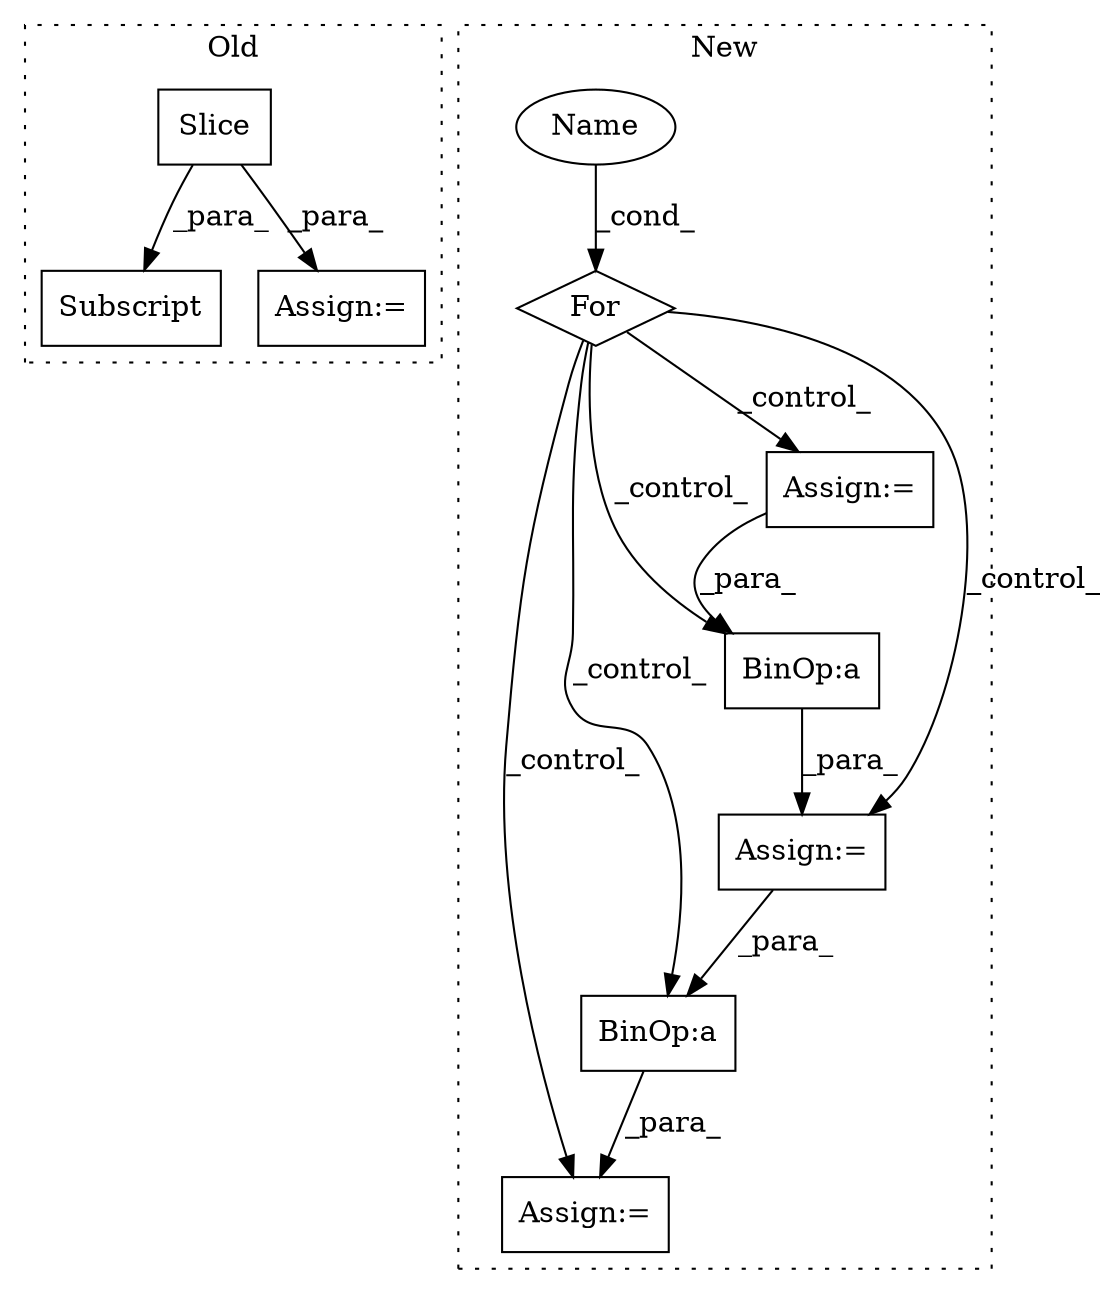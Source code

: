 digraph G {
subgraph cluster0 {
1 [label="Slice" a="80" s="9569" l="1" shape="box"];
3 [label="Subscript" a="63" s="9548,0" l="33,0" shape="box"];
6 [label="Assign:=" a="68" s="9536" l="4" shape="box"];
label = "Old";
style="dotted";
}
subgraph cluster1 {
2 [label="For" a="107" s="5780,5811" l="4,14" shape="diamond"];
4 [label="Assign:=" a="68" s="6384" l="3" shape="box"];
5 [label="Name" a="87" s="5784" l="1" shape="ellipse"];
7 [label="BinOp:a" a="82" s="5902" l="3" shape="box"];
8 [label="Assign:=" a="68" s="6329" l="3" shape="box"];
9 [label="Assign:=" a="68" s="5838" l="3" shape="box"];
10 [label="BinOp:a" a="82" s="6393" l="3" shape="box"];
label = "New";
style="dotted";
}
1 -> 3 [label="_para_"];
1 -> 6 [label="_para_"];
2 -> 4 [label="_control_"];
2 -> 10 [label="_control_"];
2 -> 7 [label="_control_"];
2 -> 8 [label="_control_"];
2 -> 9 [label="_control_"];
5 -> 2 [label="_cond_"];
7 -> 8 [label="_para_"];
8 -> 10 [label="_para_"];
9 -> 7 [label="_para_"];
10 -> 4 [label="_para_"];
}